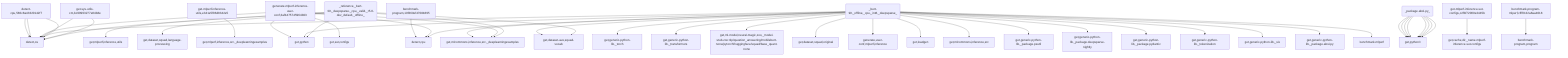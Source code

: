 graph TD
    app-mlperf-inference,d775cac873ee4231_(_reference,_bert-99,_deepsparse,_cpu,_valid,_r5.0-dev_default,_offline_) --> detect,os
    get-sys-utils-cm,bc90993277e84b8e --> detect,os
    app-mlperf-inference,d775cac873ee4231_(_reference,_bert-99,_deepsparse,_cpu,_valid,_r5.0-dev_default,_offline_) --> get,python
    app-mlperf-inference,d775cac873ee4231_(_reference,_bert-99,_deepsparse,_cpu,_valid,_r5.0-dev_default,_offline_) --> get,mlcommons,inference,src,_deeplearningexamples
    get-mlperf-inference-utils,e341e5f86d8342e5 --> get,mlperf,inference,src,_deeplearningexamples
    app-mlperf-inference,d775cac873ee4231_(_reference,_bert-99,_deepsparse,_cpu,_valid,_r5.0-dev_default,_offline_) --> get,mlperf,inference,utils
    app-mlperf-inference,d775cac873ee4231_(_reference,_bert-99,_deepsparse,_cpu,_valid,_r5.0-dev_default,_offline_) --> get,dataset,squad,language-processing
    app-mlperf-inference,d775cac873ee4231_(_reference,_bert-99,_deepsparse,_cpu,_valid,_r5.0-dev_default,_offline_) --> get,dataset-aux,squad-vocab
    app-mlperf-inference-mlcommons-python,ff149e9781fc4b65_(_bert-99,_offline,_cpu,_int8,_deepsparse_) --> detect,os
    detect-cpu,586c8a43320142f7 --> detect,os
    app-mlperf-inference-mlcommons-python,ff149e9781fc4b65_(_bert-99,_offline,_cpu,_int8,_deepsparse_) --> detect,cpu
    get-sys-utils-cm,bc90993277e84b8e --> detect,os
    app-mlperf-inference-mlcommons-python,ff149e9781fc4b65_(_bert-99,_offline,_cpu,_int8,_deepsparse_) --> get,python
    get-generic-python-lib,94b62a682bc44791_(_torch_) --> get,python3
    app-mlperf-inference-mlcommons-python,ff149e9781fc4b65_(_bert-99,_offline,_cpu,_int8,_deepsparse_) --> get,generic-python-lib,_torch
    get-generic-python-lib,94b62a682bc44791_(_transformers_) --> get,python3
    app-mlperf-inference-mlcommons-python,ff149e9781fc4b65_(_bert-99,_offline,_cpu,_int8,_deepsparse_) --> get,generic-python-lib,_transformers
    app-mlperf-inference-mlcommons-python,ff149e9781fc4b65_(_bert-99,_offline,_cpu,_int8,_deepsparse_) --> get,ml-model,neural-magic,zoo,_model-stub.zoo:nlp/question_answering/mobilebert-none/pytorch/huggingface/squad/base_quant-none
    app-mlperf-inference-mlcommons-python,ff149e9781fc4b65_(_bert-99,_offline,_cpu,_int8,_deepsparse_) --> get,dataset,squad,original
    app-mlperf-inference-mlcommons-python,ff149e9781fc4b65_(_bert-99,_offline,_cpu,_int8,_deepsparse_) --> get,dataset-aux,squad-vocab
    generate-mlperf-inference-user-conf,3af4475745964b93 --> detect,os
    detect-cpu,586c8a43320142f7 --> detect,os
    generate-mlperf-inference-user-conf,3af4475745964b93 --> detect,cpu
    generate-mlperf-inference-user-conf,3af4475745964b93 --> get,python
    generate-mlperf-inference-user-conf,3af4475745964b93 --> get,mlcommons,inference,src,_deeplearningexamples
    get-mlperf-inference-sut-configs,c2fbf72009e2445b --> get,cache,dir,_name.mlperf-inference-sut-configs
    generate-mlperf-inference-user-conf,3af4475745964b93 --> get,sut,configs
    app-mlperf-inference-mlcommons-python,ff149e9781fc4b65_(_bert-99,_offline,_cpu,_int8,_deepsparse_) --> generate,user-conf,mlperf,inference
    app-mlperf-inference-mlcommons-python,ff149e9781fc4b65_(_bert-99,_offline,_cpu,_int8,_deepsparse_) --> get,loadgen
    app-mlperf-inference-mlcommons-python,ff149e9781fc4b65_(_bert-99,_offline,_cpu,_int8,_deepsparse_) --> get,mlcommons,inference,src,_deeplearningexamples
    app-mlperf-inference-mlcommons-python,ff149e9781fc4b65_(_bert-99,_offline,_cpu,_int8,_deepsparse_) --> get,mlcommons,inference,src
    get-generic-python-lib,94b62a682bc44791_(_package.psutil_) --> get,python3
    app-mlperf-inference-mlcommons-python,ff149e9781fc4b65_(_bert-99,_offline,_cpu,_int8,_deepsparse_) --> get,generic-python-lib,_package.psutil
    get-generic-python-lib,94b62a682bc44791_(_package.deepsparse-nightly_) --> get,python3
    app-mlperf-inference-mlcommons-python,ff149e9781fc4b65_(_bert-99,_offline,_cpu,_int8,_deepsparse_) --> get,generic-python-lib,_package.deepsparse-nightly
    get-generic-python-lib,94b62a682bc44791_(_package.pydantic_) --> get,python3
    app-mlperf-inference-mlcommons-python,ff149e9781fc4b65_(_bert-99,_offline,_cpu,_int8,_deepsparse_) --> get,generic-python-lib,_package.pydantic
    get-generic-python-lib,94b62a682bc44791_(_tokenization_) --> get,python3
    app-mlperf-inference-mlcommons-python,ff149e9781fc4b65_(_bert-99,_offline,_cpu,_int8,_deepsparse_) --> get,generic-python-lib,_tokenization
    get-generic-python-lib,94b62a682bc44791_(_six_) --> get,python3
    app-mlperf-inference-mlcommons-python,ff149e9781fc4b65_(_bert-99,_offline,_cpu,_int8,_deepsparse_) --> get,generic-python-lib,_six
    get-generic-python-lib,94b62a682bc44791_(_package.absl-py_) --> get,python3
    app-mlperf-inference-mlcommons-python,ff149e9781fc4b65_(_bert-99,_offline,_cpu,_int8,_deepsparse_) --> get,generic-python-lib,_package.absl-py
    detect-cpu,586c8a43320142f7 --> detect,os
    benchmark-program,19f369ef47084895 --> detect,cpu
    benchmark-program-mlperf,cfff0132a8aa4018 --> benchmark-program,program
    app-mlperf-inference-mlcommons-python,ff149e9781fc4b65_(_bert-99,_offline,_cpu,_int8,_deepsparse_) --> benchmark-mlperf